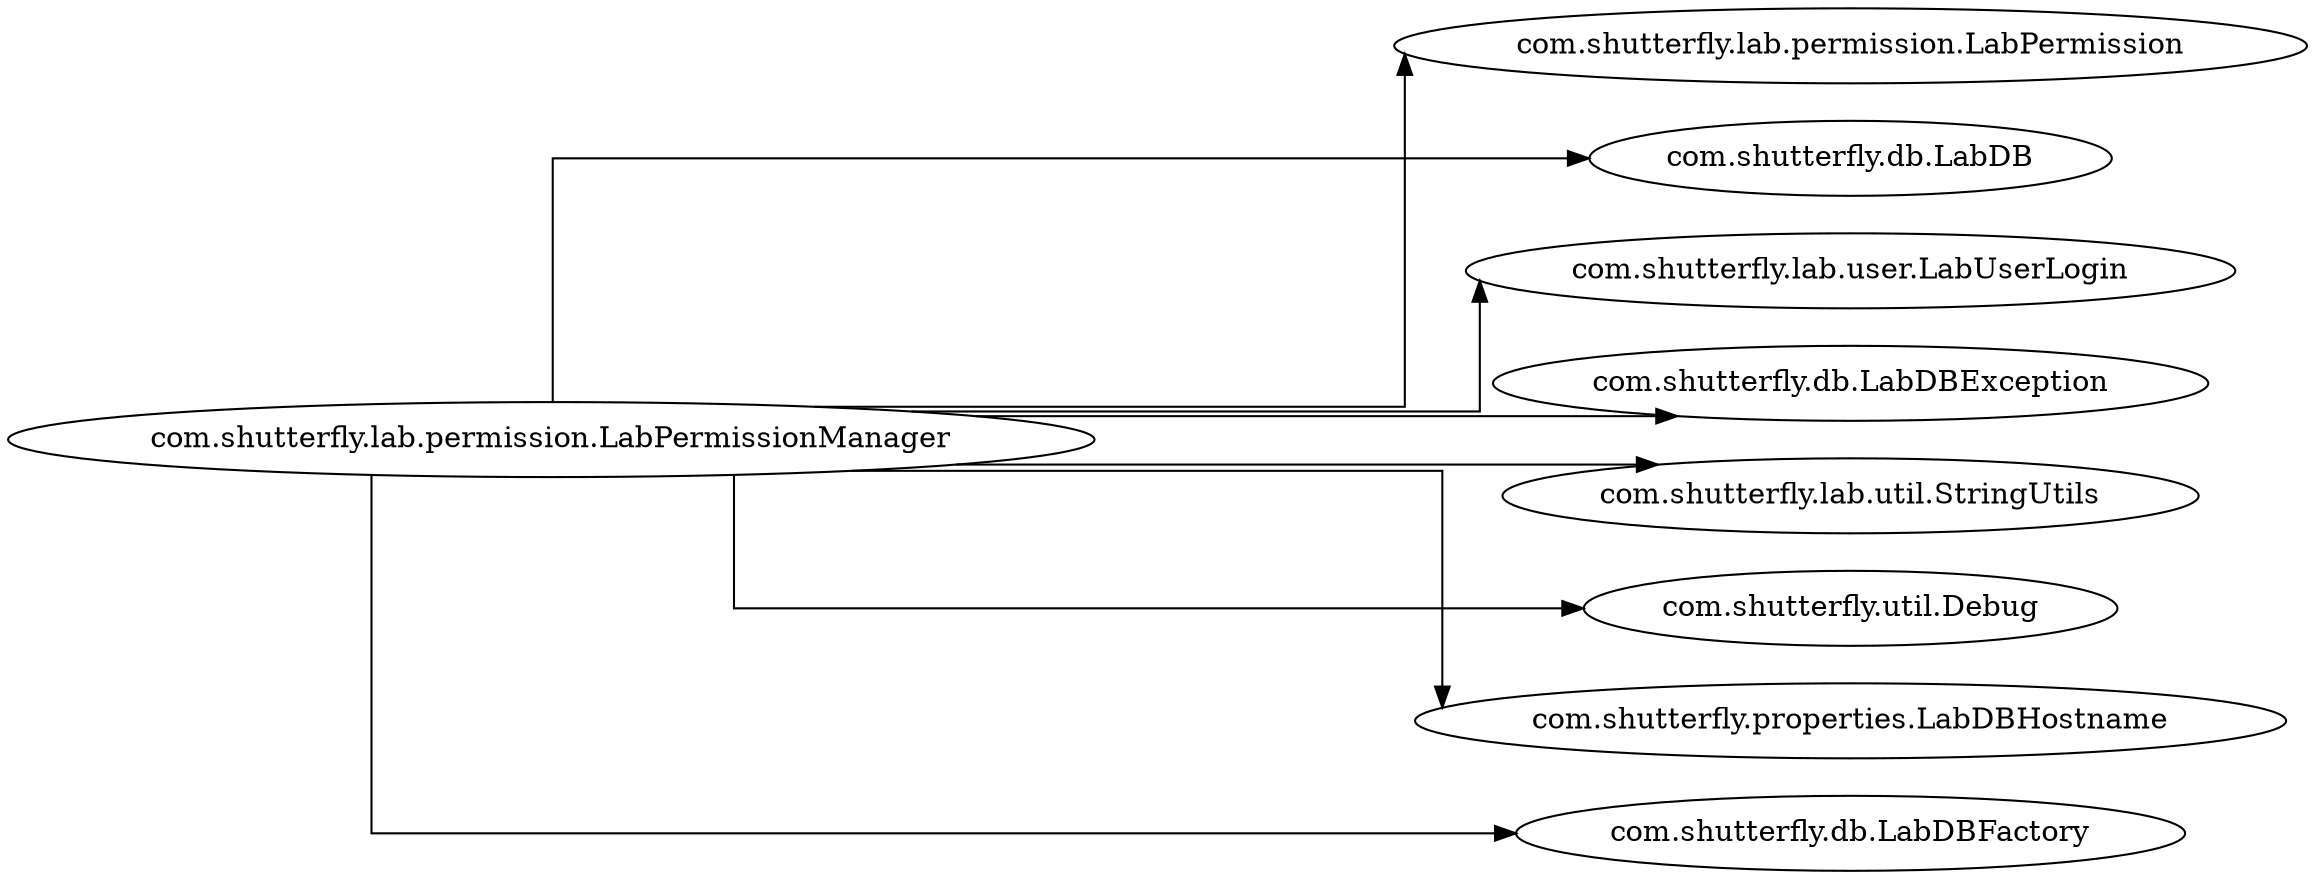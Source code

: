 digraph dependencyGraph {
 concentrate=true;
 rankdir="LR"; 
ranksep="2.0";
"com.shutterfly.lab.permission.LabPermission"; 
"com.shutterfly.lab.permission.LabPermissionManager"; 
"com.shutterfly.lab.permission.LabPermissionManager"->"com.shutterfly.db.LabDB";
"com.shutterfly.lab.permission.LabPermissionManager"->"com.shutterfly.lab.user.LabUserLogin";
"com.shutterfly.lab.permission.LabPermissionManager"->"com.shutterfly.lab.permission.LabPermission";
"com.shutterfly.lab.permission.LabPermissionManager"->"com.shutterfly.db.LabDBException";
"com.shutterfly.lab.permission.LabPermissionManager"->"com.shutterfly.lab.util.StringUtils";
"com.shutterfly.lab.permission.LabPermissionManager"->"com.shutterfly.util.Debug";
"com.shutterfly.lab.permission.LabPermissionManager"->"com.shutterfly.properties.LabDBHostname";
"com.shutterfly.lab.permission.LabPermissionManager"->"com.shutterfly.db.LabDBFactory";
splines="ortho";
}
